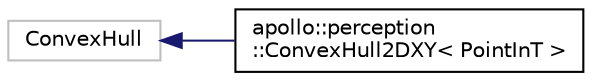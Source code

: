 digraph "Graphical Class Hierarchy"
{
  edge [fontname="Helvetica",fontsize="10",labelfontname="Helvetica",labelfontsize="10"];
  node [fontname="Helvetica",fontsize="10",shape=record];
  rankdir="LR";
  Node1 [label="ConvexHull",height=0.2,width=0.4,color="grey75", fillcolor="white", style="filled"];
  Node1 -> Node2 [dir="back",color="midnightblue",fontsize="10",style="solid",fontname="Helvetica"];
  Node2 [label="apollo::perception\l::ConvexHull2DXY\< PointInT \>",height=0.2,width=0.4,color="black", fillcolor="white", style="filled",URL="$classapollo_1_1perception_1_1ConvexHull2DXY.html"];
}
